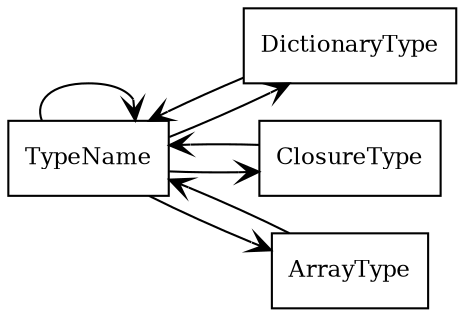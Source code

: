 digraph GRAPH_0 {

  // Generated with https://github.com/hectr/swift-sourcerer
  // Visualize with https://www.graphviz.org

  edge [ arrowhead=open ];
  graph [ rankdir=LR ];
  node [
    fillcolor=white,
    fontsize=11,
    shape=box,
    style=filled ];

  "TypeName" -> "TypeName" [ color="black" ]
  "TypeName" -> "DictionaryType" [ color="black" ]
  "DictionaryType" -> "TypeName" [ color="black" ]
  "TypeName" -> "ClosureType" [ color="black" ]
  "ClosureType" -> "TypeName" [ color="black" ]
  "TypeName" -> "ArrayType" [ color="black" ]
  "ArrayType" -> "TypeName" [ color="black" ]
}